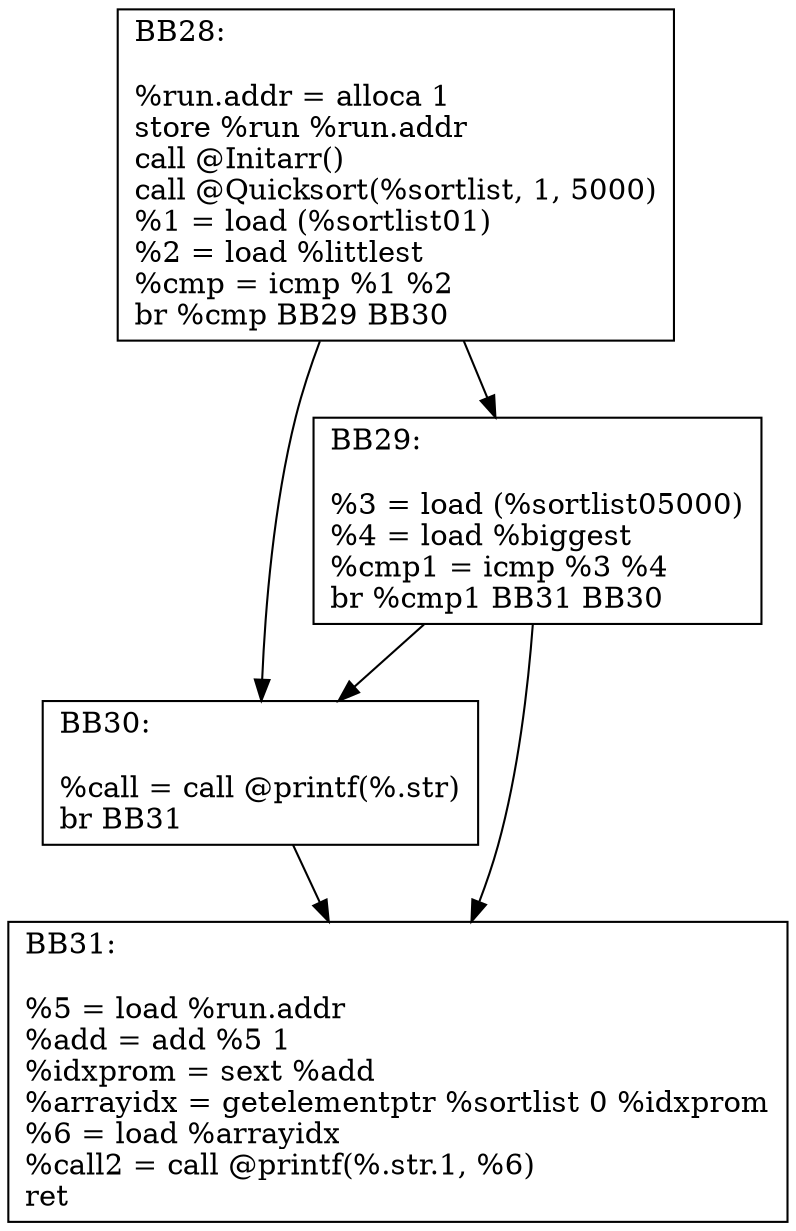 digraph "CFG for 'Quick' function" {
BB28 [shape=record, label="{BB28:\l\l
%run.addr = alloca 1\l
store %run %run.addr\l
call @Initarr()\lcall @Quicksort(%sortlist, 1, 5000)\l%1 = load  (%sortlist01)\l
%2 = load %littlest\l
%cmp = icmp %1 %2\l
br %cmp BB29 BB30\l
}"];
BB28 -> BB30
BB28 -> BB29
BB29 [shape=record, label="{BB29:\l\l
%3 = load  (%sortlist05000)\l
%4 = load %biggest\l
%cmp1 = icmp %3 %4\l
br %cmp1 BB31 BB30\l
}"];
BB29 -> BB30
BB29 -> BB31
BB30 [shape=record, label="{BB30:\l\l
%call = call @printf(%.str)\lbr BB31\l
}"];
BB30 -> BB31
BB31 [shape=record, label="{BB31:\l\l
%5 = load %run.addr\l
%add = add %5 1\l
%idxprom = sext %add\l
%arrayidx = getelementptr %sortlist 0 %idxprom\l
%6 = load %arrayidx\l
%call2 = call @printf(%.str.1, %6)\lret\l
}"];
}

